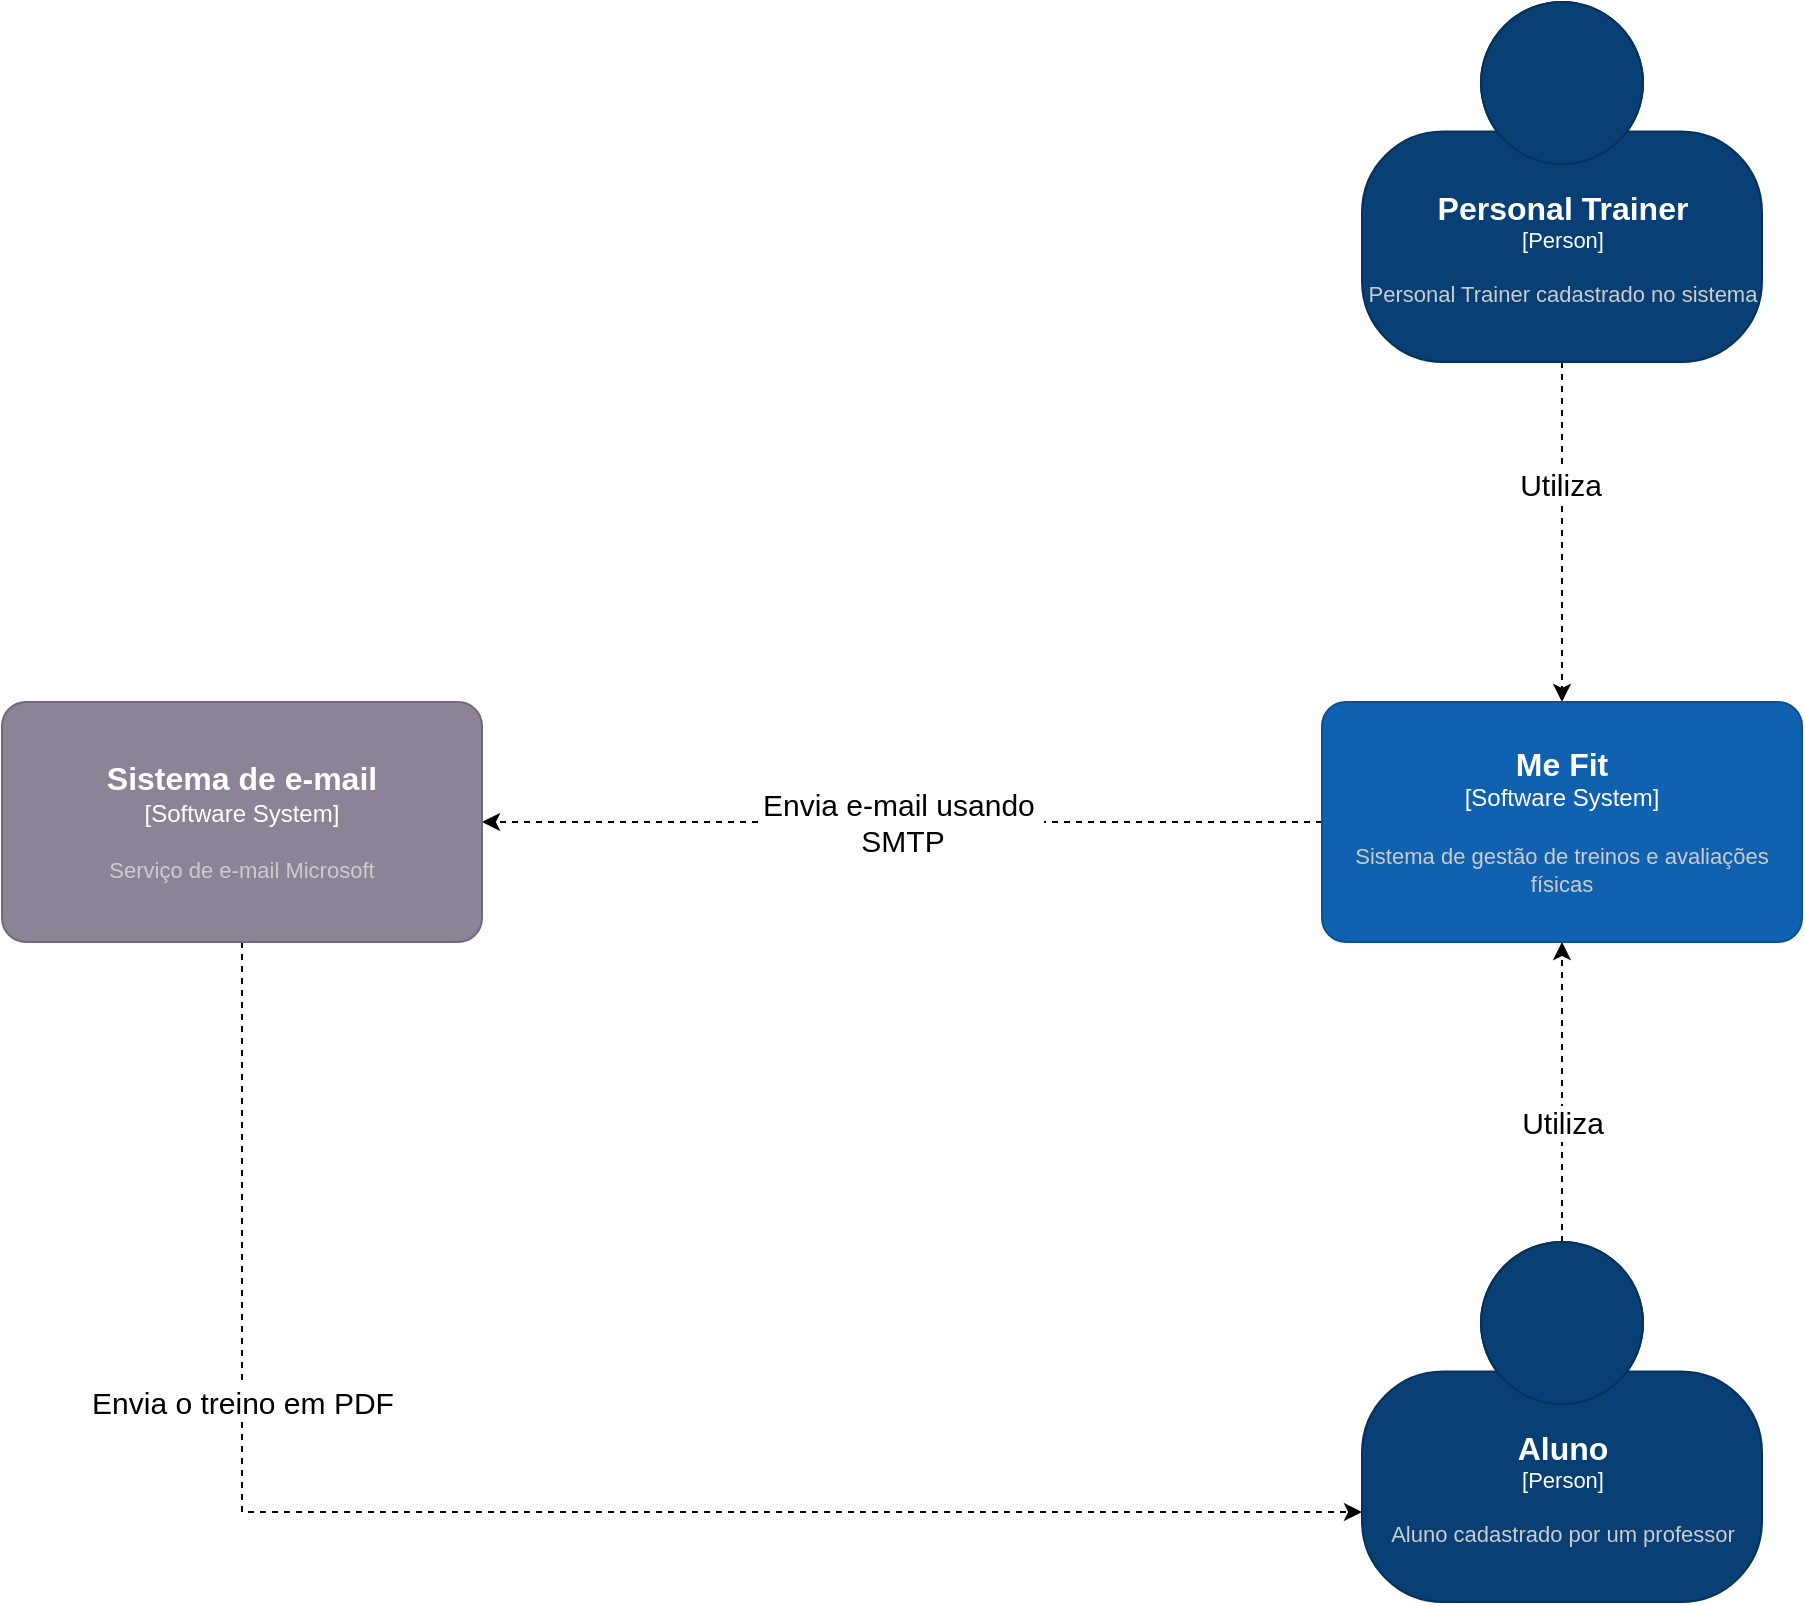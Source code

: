 <mxfile version="16.4.7" type="device"><diagram id="UWa-a2s8Hetns6zqG-la" name="Page-1"><mxGraphModel dx="1422" dy="697" grid="1" gridSize="10" guides="1" tooltips="1" connect="1" arrows="1" fold="1" page="1" pageScale="1" pageWidth="1169" pageHeight="827" math="0" shadow="0"><root><mxCell id="0"/><mxCell id="1" parent="0"/><mxCell id="Rwja-3hqnc-p84Ylz5To-2" style="edgeStyle=orthogonalEdgeStyle;rounded=0;orthogonalLoop=1;jettySize=auto;html=1;entryX=0.5;entryY=0;entryDx=0;entryDy=0;entryPerimeter=0;dashed=1;" edge="1" parent="1" source="ZQ5WGrKFClxyLntpfnxt-1" target="ZQ5WGrKFClxyLntpfnxt-2"><mxGeometry relative="1" as="geometry"><mxPoint x="410" y="370" as="targetPoint"/></mxGeometry></mxCell><mxCell id="Rwja-3hqnc-p84Ylz5To-5" value="&lt;font style=&quot;font-size: 15px ; background-color: rgb(255 , 255 , 255)&quot;&gt;Utiliza&lt;/font&gt;" style="edgeLabel;html=1;align=center;verticalAlign=middle;resizable=0;points=[];" vertex="1" connectable="0" parent="Rwja-3hqnc-p84Ylz5To-2"><mxGeometry x="-0.28" y="-1" relative="1" as="geometry"><mxPoint as="offset"/></mxGeometry></mxCell><object placeholders="1" c4Name="Personal Trainer" c4Type="Person" c4Description="Personal Trainer cadastrado no sistema" label="&lt;font style=&quot;font-size: 16px&quot;&gt;&lt;b&gt;%c4Name%&lt;/b&gt;&lt;/font&gt;&lt;div&gt;[%c4Type%]&lt;/div&gt;&lt;br&gt;&lt;div&gt;&lt;font style=&quot;font-size: 11px&quot;&gt;&lt;font color=&quot;#cccccc&quot;&gt;%c4Description%&lt;/font&gt;&lt;/div&gt;" id="ZQ5WGrKFClxyLntpfnxt-1"><mxCell style="html=1;fontSize=11;dashed=0;whitespace=wrap;fillColor=#083F75;strokeColor=#06315C;fontColor=#ffffff;shape=mxgraph.c4.person2;align=center;metaEdit=1;points=[[0.5,0,0],[1,0.5,0],[1,0.75,0],[0.75,1,0],[0.5,1,0],[0.25,1,0],[0,0.75,0],[0,0.5,0]];resizable=0;" parent="1" vertex="1"><mxGeometry x="760" y="10" width="200" height="180" as="geometry"/></mxCell></object><mxCell id="Rwja-3hqnc-p84Ylz5To-3" style="edgeStyle=orthogonalEdgeStyle;rounded=0;orthogonalLoop=1;jettySize=auto;html=1;entryX=1;entryY=0.5;entryDx=0;entryDy=0;entryPerimeter=0;dashed=1;" edge="1" parent="1" source="ZQ5WGrKFClxyLntpfnxt-2" target="Rwja-3hqnc-p84Ylz5To-1"><mxGeometry relative="1" as="geometry"/></mxCell><mxCell id="Rwja-3hqnc-p84Ylz5To-10" value="Envia e-mail usando&amp;nbsp;&lt;br&gt;SMTP" style="edgeLabel;html=1;align=center;verticalAlign=middle;resizable=0;points=[];fontSize=15;" vertex="1" connectable="0" parent="Rwja-3hqnc-p84Ylz5To-3"><mxGeometry x="0.15" y="-3" relative="1" as="geometry"><mxPoint x="31" y="3" as="offset"/></mxGeometry></mxCell><object placeholders="1" c4Name="Me Fit" c4Type="Software System" c4Description="Sistema de gestão de treinos e avaliações físicas" label="&lt;font style=&quot;font-size: 16px&quot;&gt;&lt;b&gt;%c4Name%&lt;/b&gt;&lt;/font&gt;&lt;div&gt;[%c4Type%]&lt;/div&gt;&lt;br&gt;&lt;div&gt;&lt;font style=&quot;font-size: 11px&quot;&gt;&lt;font color=&quot;#cccccc&quot;&gt;%c4Description%&lt;/font&gt;&lt;/div&gt;" id="ZQ5WGrKFClxyLntpfnxt-2"><mxCell style="rounded=1;whiteSpace=wrap;html=1;labelBackgroundColor=none;fillColor=#1061B0;fontColor=#ffffff;align=center;arcSize=10;strokeColor=#0D5091;metaEdit=1;resizable=0;points=[[0.25,0,0],[0.5,0,0],[0.75,0,0],[1,0.25,0],[1,0.5,0],[1,0.75,0],[0.75,1,0],[0.5,1,0],[0.25,1,0],[0,0.75,0],[0,0.5,0],[0,0.25,0]];" parent="1" vertex="1"><mxGeometry x="740" y="360" width="240" height="120" as="geometry"/></mxCell></object><mxCell id="Rwja-3hqnc-p84Ylz5To-4" style="edgeStyle=orthogonalEdgeStyle;rounded=0;orthogonalLoop=1;jettySize=auto;html=1;entryX=0;entryY=0.75;entryDx=0;entryDy=0;entryPerimeter=0;dashed=1;exitX=0.5;exitY=1;exitDx=0;exitDy=0;exitPerimeter=0;" edge="1" parent="1" source="Rwja-3hqnc-p84Ylz5To-1" target="Rwja-3hqnc-p84Ylz5To-6"><mxGeometry relative="1" as="geometry"/></mxCell><mxCell id="Rwja-3hqnc-p84Ylz5To-7" value="Envia o treino em PDF" style="edgeLabel;html=1;align=center;verticalAlign=middle;resizable=0;points=[];fontSize=15;" vertex="1" connectable="0" parent="Rwja-3hqnc-p84Ylz5To-4"><mxGeometry x="-0.465" y="1" relative="1" as="geometry"><mxPoint x="-1" y="4" as="offset"/></mxGeometry></mxCell><object placeholders="1" c4Name="Sistema de e-mail" c4Type="Software System" c4Description="Serviço de e-mail Microsoft" label="&lt;font style=&quot;font-size: 16px&quot;&gt;&lt;b&gt;%c4Name%&lt;/b&gt;&lt;/font&gt;&lt;div&gt;[%c4Type%]&lt;/div&gt;&lt;br&gt;&lt;div&gt;&lt;font style=&quot;font-size: 11px&quot;&gt;&lt;font color=&quot;#cccccc&quot;&gt;%c4Description%&lt;/font&gt;&lt;/div&gt;" id="Rwja-3hqnc-p84Ylz5To-1"><mxCell style="rounded=1;whiteSpace=wrap;html=1;labelBackgroundColor=none;fillColor=#8C8496;fontColor=#ffffff;align=center;arcSize=10;strokeColor=#736782;metaEdit=1;resizable=0;points=[[0.25,0,0],[0.5,0,0],[0.75,0,0],[1,0.25,0],[1,0.5,0],[1,0.75,0],[0.75,1,0],[0.5,1,0],[0.25,1,0],[0,0.75,0],[0,0.5,0],[0,0.25,0]];" vertex="1" parent="1"><mxGeometry x="80" y="360" width="240" height="120" as="geometry"/></mxCell></object><mxCell id="Rwja-3hqnc-p84Ylz5To-8" style="edgeStyle=orthogonalEdgeStyle;rounded=0;orthogonalLoop=1;jettySize=auto;html=1;entryX=0.5;entryY=1;entryDx=0;entryDy=0;entryPerimeter=0;dashed=1;fontSize=15;" edge="1" parent="1" source="Rwja-3hqnc-p84Ylz5To-6" target="ZQ5WGrKFClxyLntpfnxt-2"><mxGeometry relative="1" as="geometry"/></mxCell><mxCell id="Rwja-3hqnc-p84Ylz5To-9" value="Utiliza" style="edgeLabel;html=1;align=center;verticalAlign=middle;resizable=0;points=[];fontSize=15;" vertex="1" connectable="0" parent="Rwja-3hqnc-p84Ylz5To-8"><mxGeometry x="0.233" y="2" relative="1" as="geometry"><mxPoint x="2" y="32" as="offset"/></mxGeometry></mxCell><object placeholders="1" c4Name="Aluno" c4Type="Person" c4Description="Aluno cadastrado por um professor" label="&lt;font style=&quot;font-size: 16px&quot;&gt;&lt;b&gt;%c4Name%&lt;/b&gt;&lt;/font&gt;&lt;div&gt;[%c4Type%]&lt;/div&gt;&lt;br&gt;&lt;div&gt;&lt;font style=&quot;font-size: 11px&quot;&gt;&lt;font color=&quot;#cccccc&quot;&gt;%c4Description%&lt;/font&gt;&lt;/div&gt;" id="Rwja-3hqnc-p84Ylz5To-6"><mxCell style="html=1;fontSize=11;dashed=0;whitespace=wrap;fillColor=#083F75;strokeColor=#06315C;fontColor=#ffffff;shape=mxgraph.c4.person2;align=center;metaEdit=1;points=[[0.5,0,0],[1,0.5,0],[1,0.75,0],[0.75,1,0],[0.5,1,0],[0.25,1,0],[0,0.75,0],[0,0.5,0]];resizable=0;" vertex="1" parent="1"><mxGeometry x="760" y="630" width="200" height="180" as="geometry"/></mxCell></object></root></mxGraphModel></diagram></mxfile>